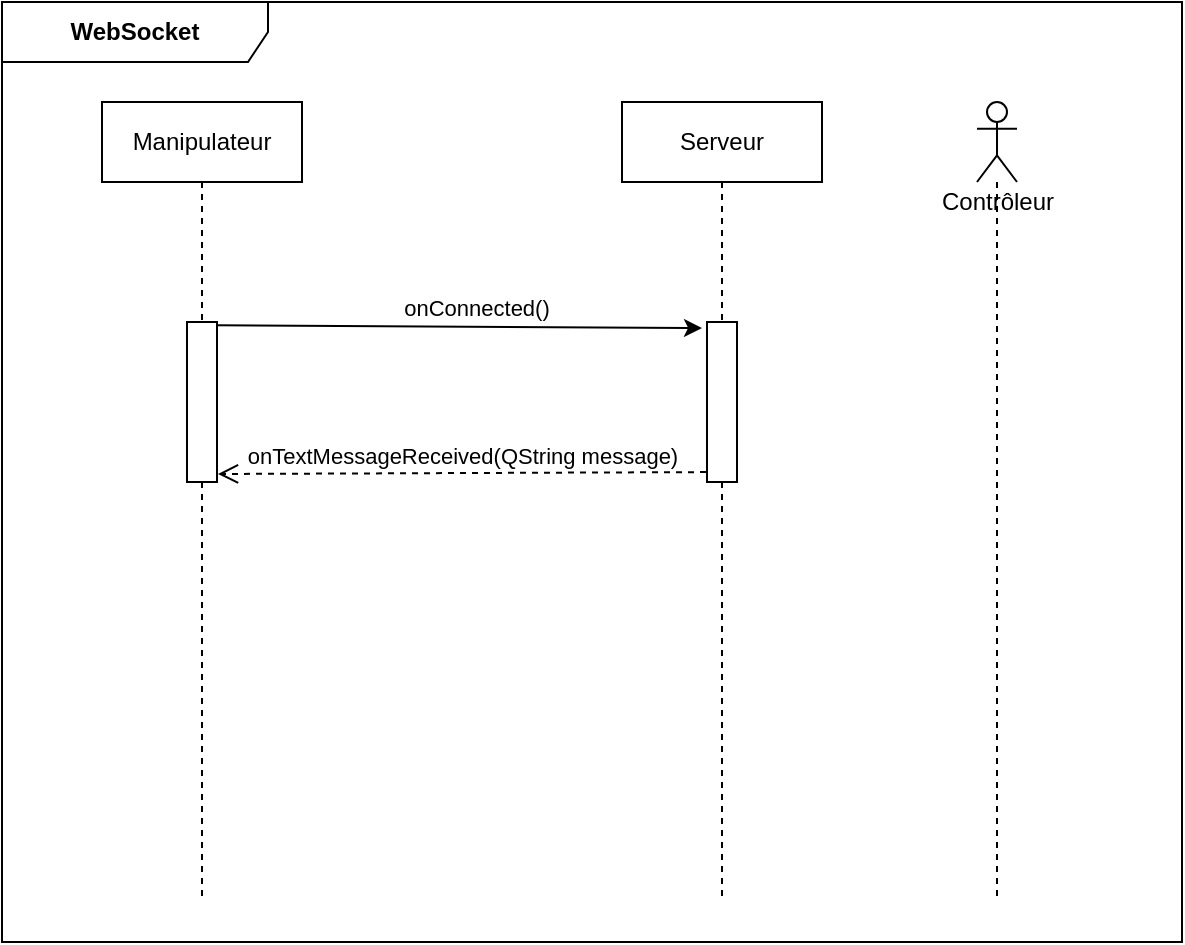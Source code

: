 <mxfile>
    <diagram name="F2-Supervision Statique de l'installation" id="z88T1m1FBh3xSATzvqIN">
        <mxGraphModel dx="871" dy="860" grid="1" gridSize="10" guides="1" tooltips="1" connect="1" arrows="1" fold="1" page="1" pageScale="1" pageWidth="1169" pageHeight="1654" math="0" shadow="0">
            <root>
                <mxCell id="-DkEd10skPge4XHJsvX5-0"/>
                <mxCell id="-DkEd10skPge4XHJsvX5-1" parent="-DkEd10skPge4XHJsvX5-0"/>
                <mxCell id="12" value="WebSocket" style="shape=umlFrame;whiteSpace=wrap;html=1;fontStyle=1;width=133;height=30;" parent="-DkEd10skPge4XHJsvX5-1" vertex="1">
                    <mxGeometry x="240" y="357" width="590" height="470" as="geometry"/>
                </mxCell>
                <mxCell id="13" value="Serveur" style="shape=umlLifeline;perimeter=lifelinePerimeter;whiteSpace=wrap;html=1;container=1;collapsible=0;recursiveResize=0;outlineConnect=0;" parent="-DkEd10skPge4XHJsvX5-1" vertex="1">
                    <mxGeometry x="550" y="407" width="100" height="400" as="geometry"/>
                </mxCell>
                <mxCell id="14" value="" style="html=1;points=[];perimeter=orthogonalPerimeter;" parent="13" vertex="1">
                    <mxGeometry x="42.5" y="110" width="15" height="80" as="geometry"/>
                </mxCell>
                <mxCell id="15" style="edgeStyle=none;html=1;exitX=0.967;exitY=0.021;exitDx=0;exitDy=0;exitPerimeter=0;" parent="-DkEd10skPge4XHJsvX5-1" source="30" edge="1">
                    <mxGeometry relative="1" as="geometry">
                        <mxPoint x="590" y="520" as="targetPoint"/>
                        <mxPoint x="340" y="527" as="sourcePoint"/>
                    </mxGeometry>
                </mxCell>
                <mxCell id="16" value="onConnected()" style="edgeLabel;html=1;align=center;verticalAlign=middle;resizable=0;points=[];" parent="15" vertex="1" connectable="0">
                    <mxGeometry x="0.267" relative="1" as="geometry">
                        <mxPoint x="-24" y="-10" as="offset"/>
                    </mxGeometry>
                </mxCell>
                <mxCell id="19" value="Contrôleur" style="shape=umlLifeline;participant=umlActor;perimeter=lifelinePerimeter;whiteSpace=wrap;html=1;container=1;collapsible=0;recursiveResize=0;verticalAlign=top;spacingTop=36;outlineConnect=0;" parent="-DkEd10skPge4XHJsvX5-1" vertex="1">
                    <mxGeometry x="727.5" y="407" width="20" height="400" as="geometry"/>
                </mxCell>
                <mxCell id="25" value="onTextMessageReceived(QString message)" style="html=1;verticalAlign=bottom;endArrow=open;dashed=1;endSize=8;exitX=-0.033;exitY=0.938;exitDx=0;exitDy=0;exitPerimeter=0;entryX=1.033;entryY=0.95;entryDx=0;entryDy=0;entryPerimeter=0;" parent="-DkEd10skPge4XHJsvX5-1" source="14" edge="1" target="30">
                    <mxGeometry relative="1" as="geometry">
                        <mxPoint x="522.5" y="587" as="sourcePoint"/>
                        <mxPoint x="342.5" y="586" as="targetPoint"/>
                    </mxGeometry>
                </mxCell>
                <mxCell id="29" value="Manipulateur" style="shape=umlLifeline;perimeter=lifelinePerimeter;whiteSpace=wrap;html=1;container=1;collapsible=0;recursiveResize=0;outlineConnect=0;" vertex="1" parent="-DkEd10skPge4XHJsvX5-1">
                    <mxGeometry x="290" y="407" width="100" height="400" as="geometry"/>
                </mxCell>
                <mxCell id="30" value="" style="html=1;points=[];perimeter=orthogonalPerimeter;" vertex="1" parent="29">
                    <mxGeometry x="42.5" y="110" width="15" height="80" as="geometry"/>
                </mxCell>
            </root>
        </mxGraphModel>
    </diagram>
    <diagram name="F3-Paramétrage  des  acquisitions" id="wfFEz17hYYH_lyBxIH3c">
        <mxGraphModel dx="1054" dy="860" grid="1" gridSize="10" guides="1" tooltips="1" connect="1" arrows="1" fold="1" page="1" pageScale="1" pageWidth="1169" pageHeight="1654" math="0" shadow="0">
            <root>
                <mxCell id="lzOD03PupkrUG1BKEeCJ-0"/>
                <mxCell id="lzOD03PupkrUG1BKEeCJ-1" parent="lzOD03PupkrUG1BKEeCJ-0"/>
                <mxCell id="lzOD03PupkrUG1BKEeCJ-2" value="Manipulateur&lt;span style=&quot;color: rgba(0 , 0 , 0 , 0) ; font-family: monospace ; font-size: 0px&quot;&gt;%3CmxGraphModel%3E%3Croot%3E%3CmxCell%20id%3D%220%22%2F%3E%3CmxCell%20id%3D%221%22%20parent%3D%220%22%2F%3E%3CmxCell%20id%3D%222%22%20value%3D%22Manipulateur%22%20style%3D%22html%3D1%3B%22%20vertex%3D%221%22%20parent%3D%221%22%3E%3CmxGeometry%20x%3D%22420%22%20y%3D%22380%22%20width%3D%22110%22%20height%3D%2250%22%20as%3D%22geometry%22%2F%3E%3C%2FmxCell%3E%3C%2Froot%3E%3C%2FmxGraphModel%3E&lt;/span&gt;" style="shape=umlLifeline;perimeter=lifelinePerimeter;whiteSpace=wrap;html=1;container=1;collapsible=0;recursiveResize=0;outlineConnect=0;" parent="lzOD03PupkrUG1BKEeCJ-1" vertex="1">
                    <mxGeometry x="130" y="80" width="100" height="400" as="geometry"/>
                </mxCell>
                <mxCell id="lzOD03PupkrUG1BKEeCJ-3" value="Serveur" style="shape=umlLifeline;perimeter=lifelinePerimeter;whiteSpace=wrap;html=1;container=1;collapsible=0;recursiveResize=0;outlineConnect=0;" parent="lzOD03PupkrUG1BKEeCJ-1" vertex="1">
                    <mxGeometry x="332.5" y="80" width="100" height="400" as="geometry"/>
                </mxCell>
                <mxCell id="lzOD03PupkrUG1BKEeCJ-4" style="edgeStyle=none;html=1;entryX=-0.133;entryY=0;entryDx=0;entryDy=0;entryPerimeter=0;" parent="lzOD03PupkrUG1BKEeCJ-1" source="lzOD03PupkrUG1BKEeCJ-6" target="lzOD03PupkrUG1BKEeCJ-9" edge="1">
                    <mxGeometry relative="1" as="geometry"/>
                </mxCell>
                <mxCell id="lzOD03PupkrUG1BKEeCJ-5" value="Tracé de courbe en direct" style="edgeLabel;html=1;align=center;verticalAlign=middle;resizable=0;points=[];" parent="lzOD03PupkrUG1BKEeCJ-4" vertex="1" connectable="0">
                    <mxGeometry x="0.267" relative="1" as="geometry">
                        <mxPoint x="-24" y="-10" as="offset"/>
                    </mxGeometry>
                </mxCell>
                <mxCell id="lzOD03PupkrUG1BKEeCJ-6" value="" style="html=1;points=[];perimeter=orthogonalPerimeter;" parent="lzOD03PupkrUG1BKEeCJ-1" vertex="1">
                    <mxGeometry x="172.5" y="200" width="15" height="60" as="geometry"/>
                </mxCell>
                <mxCell id="lzOD03PupkrUG1BKEeCJ-7" style="edgeStyle=none;html=1;entryX=-0.067;entryY=-0.017;entryDx=0;entryDy=0;entryPerimeter=0;" parent="lzOD03PupkrUG1BKEeCJ-1" source="lzOD03PupkrUG1BKEeCJ-9" target="lzOD03PupkrUG1BKEeCJ-11" edge="1">
                    <mxGeometry relative="1" as="geometry"/>
                </mxCell>
                <mxCell id="lzOD03PupkrUG1BKEeCJ-8" value="Tracé de courbe en différé" style="edgeLabel;html=1;align=center;verticalAlign=middle;resizable=0;points=[];" parent="lzOD03PupkrUG1BKEeCJ-7" vertex="1" connectable="0">
                    <mxGeometry x="0.011" y="-1" relative="1" as="geometry">
                        <mxPoint y="-10" as="offset"/>
                    </mxGeometry>
                </mxCell>
                <mxCell id="lzOD03PupkrUG1BKEeCJ-9" value="" style="html=1;points=[];perimeter=orthogonalPerimeter;" parent="lzOD03PupkrUG1BKEeCJ-1" vertex="1">
                    <mxGeometry x="375" y="200" width="15" height="60" as="geometry"/>
                </mxCell>
                <mxCell id="lzOD03PupkrUG1BKEeCJ-10" value="Contrôleur" style="shape=umlLifeline;perimeter=lifelinePerimeter;whiteSpace=wrap;html=1;container=1;collapsible=0;recursiveResize=0;outlineConnect=0;" parent="lzOD03PupkrUG1BKEeCJ-1" vertex="1">
                    <mxGeometry x="535" y="80" width="100" height="400" as="geometry"/>
                </mxCell>
                <mxCell id="lzOD03PupkrUG1BKEeCJ-11" value="" style="html=1;points=[];perimeter=orthogonalPerimeter;" parent="lzOD03PupkrUG1BKEeCJ-10" vertex="1">
                    <mxGeometry x="42" y="120" width="15" height="60" as="geometry"/>
                </mxCell>
                <mxCell id="1R4ivwswRMAcgdDHl1Ae-0" value="frame" style="shape=umlFrame;whiteSpace=wrap;html=1;" vertex="1" parent="lzOD03PupkrUG1BKEeCJ-1">
                    <mxGeometry x="80" y="50" width="590" height="470" as="geometry"/>
                </mxCell>
            </root>
        </mxGraphModel>
    </diagram>
    <diagram name="F4-Départ des  acquisitions" id="3F2dgEDn1lEqhEA0DEYk">
        <mxGraphModel dx="1054" dy="860" grid="1" gridSize="10" guides="1" tooltips="1" connect="1" arrows="1" fold="1" page="1" pageScale="1" pageWidth="1169" pageHeight="1654" math="0" shadow="0">
            <root>
                <mxCell id="S_QH7UN9QgYl5U6e4vpw-0"/>
                <mxCell id="S_QH7UN9QgYl5U6e4vpw-1" parent="S_QH7UN9QgYl5U6e4vpw-0"/>
                <mxCell id="S_QH7UN9QgYl5U6e4vpw-2" value="Manipulateur&lt;span style=&quot;color: rgba(0 , 0 , 0 , 0) ; font-family: monospace ; font-size: 0px&quot;&gt;%3CmxGraphModel%3E%3Croot%3E%3CmxCell%20id%3D%220%22%2F%3E%3CmxCell%20id%3D%221%22%20parent%3D%220%22%2F%3E%3CmxCell%20id%3D%222%22%20value%3D%22Manipulateur%22%20style%3D%22html%3D1%3B%22%20vertex%3D%221%22%20parent%3D%221%22%3E%3CmxGeometry%20x%3D%22420%22%20y%3D%22380%22%20width%3D%22110%22%20height%3D%2250%22%20as%3D%22geometry%22%2F%3E%3C%2FmxCell%3E%3C%2Froot%3E%3C%2FmxGraphModel%3E&lt;/span&gt;" style="shape=umlLifeline;perimeter=lifelinePerimeter;whiteSpace=wrap;html=1;container=1;collapsible=0;recursiveResize=0;outlineConnect=0;" parent="S_QH7UN9QgYl5U6e4vpw-1" vertex="1">
                    <mxGeometry x="130" y="80" width="100" height="400" as="geometry"/>
                </mxCell>
                <mxCell id="S_QH7UN9QgYl5U6e4vpw-3" value="Serveur" style="shape=umlLifeline;perimeter=lifelinePerimeter;whiteSpace=wrap;html=1;container=1;collapsible=0;recursiveResize=0;outlineConnect=0;" parent="S_QH7UN9QgYl5U6e4vpw-1" vertex="1">
                    <mxGeometry x="332.5" y="80" width="100" height="400" as="geometry"/>
                </mxCell>
                <mxCell id="S_QH7UN9QgYl5U6e4vpw-4" style="edgeStyle=none;html=1;entryX=-0.133;entryY=0;entryDx=0;entryDy=0;entryPerimeter=0;" parent="S_QH7UN9QgYl5U6e4vpw-1" source="S_QH7UN9QgYl5U6e4vpw-6" target="S_QH7UN9QgYl5U6e4vpw-9" edge="1">
                    <mxGeometry relative="1" as="geometry"/>
                </mxCell>
                <mxCell id="S_QH7UN9QgYl5U6e4vpw-5" value="Tracé de courbe en direct" style="edgeLabel;html=1;align=center;verticalAlign=middle;resizable=0;points=[];" parent="S_QH7UN9QgYl5U6e4vpw-4" vertex="1" connectable="0">
                    <mxGeometry x="0.267" relative="1" as="geometry">
                        <mxPoint x="-24" y="-10" as="offset"/>
                    </mxGeometry>
                </mxCell>
                <mxCell id="S_QH7UN9QgYl5U6e4vpw-6" value="" style="html=1;points=[];perimeter=orthogonalPerimeter;" parent="S_QH7UN9QgYl5U6e4vpw-1" vertex="1">
                    <mxGeometry x="172.5" y="200" width="15" height="60" as="geometry"/>
                </mxCell>
                <mxCell id="S_QH7UN9QgYl5U6e4vpw-7" style="edgeStyle=none;html=1;entryX=-0.067;entryY=-0.017;entryDx=0;entryDy=0;entryPerimeter=0;" parent="S_QH7UN9QgYl5U6e4vpw-1" source="S_QH7UN9QgYl5U6e4vpw-9" target="S_QH7UN9QgYl5U6e4vpw-11" edge="1">
                    <mxGeometry relative="1" as="geometry"/>
                </mxCell>
                <mxCell id="S_QH7UN9QgYl5U6e4vpw-8" value="Tracé de courbe en différé" style="edgeLabel;html=1;align=center;verticalAlign=middle;resizable=0;points=[];" parent="S_QH7UN9QgYl5U6e4vpw-7" vertex="1" connectable="0">
                    <mxGeometry x="0.011" y="-1" relative="1" as="geometry">
                        <mxPoint y="-10" as="offset"/>
                    </mxGeometry>
                </mxCell>
                <mxCell id="S_QH7UN9QgYl5U6e4vpw-9" value="" style="html=1;points=[];perimeter=orthogonalPerimeter;" parent="S_QH7UN9QgYl5U6e4vpw-1" vertex="1">
                    <mxGeometry x="375" y="200" width="15" height="60" as="geometry"/>
                </mxCell>
                <mxCell id="S_QH7UN9QgYl5U6e4vpw-10" value="Contrôleur" style="shape=umlLifeline;perimeter=lifelinePerimeter;whiteSpace=wrap;html=1;container=1;collapsible=0;recursiveResize=0;outlineConnect=0;" parent="S_QH7UN9QgYl5U6e4vpw-1" vertex="1">
                    <mxGeometry x="535" y="80" width="100" height="400" as="geometry"/>
                </mxCell>
                <mxCell id="S_QH7UN9QgYl5U6e4vpw-11" value="" style="html=1;points=[];perimeter=orthogonalPerimeter;" parent="S_QH7UN9QgYl5U6e4vpw-10" vertex="1">
                    <mxGeometry x="42" y="120" width="15" height="60" as="geometry"/>
                </mxCell>
                <mxCell id="qe3mWRnp6sznNqiCBzMn-0" value="frame" style="shape=umlFrame;whiteSpace=wrap;html=1;" vertex="1" parent="S_QH7UN9QgYl5U6e4vpw-1">
                    <mxGeometry x="80" y="50" width="590" height="470" as="geometry"/>
                </mxCell>
            </root>
        </mxGraphModel>
    </diagram>
    <diagram id="3bSosJ3kR_O2IoCudvXi" name="F5-Tracé de  courbes en  direct ">
        <mxGraphModel dx="1054" dy="860" grid="1" gridSize="10" guides="1" tooltips="1" connect="1" arrows="1" fold="1" page="1" pageScale="1" pageWidth="1169" pageHeight="1654" math="0" shadow="0">
            <root>
                <mxCell id="0"/>
                <mxCell id="1" parent="0"/>
                <mxCell id="20" value="Serveur" style="shape=umlLifeline;perimeter=lifelinePerimeter;whiteSpace=wrap;html=1;container=1;collapsible=0;recursiveResize=0;outlineConnect=0;size=40;" parent="1" vertex="1">
                    <mxGeometry x="332.5" y="90" width="100" height="390" as="geometry"/>
                </mxCell>
                <mxCell id="21" style="edgeStyle=none;html=1;entryX=-0.133;entryY=0;entryDx=0;entryDy=0;entryPerimeter=0;" parent="1" source="10" target="11" edge="1">
                    <mxGeometry relative="1" as="geometry"/>
                </mxCell>
                <mxCell id="22" value="Tracé de courbe en direct" style="edgeLabel;html=1;align=center;verticalAlign=middle;resizable=0;points=[];" parent="21" vertex="1" connectable="0">
                    <mxGeometry x="0.267" relative="1" as="geometry">
                        <mxPoint x="-24" y="-10" as="offset"/>
                    </mxGeometry>
                </mxCell>
                <mxCell id="25" style="edgeStyle=none;html=1;entryX=-0.067;entryY=-0.017;entryDx=0;entryDy=0;entryPerimeter=0;" parent="1" source="11" edge="1">
                    <mxGeometry relative="1" as="geometry">
                        <mxPoint x="575.995" y="198.98" as="targetPoint"/>
                    </mxGeometry>
                </mxCell>
                <mxCell id="26" value="Tracé de courbe en différé" style="edgeLabel;html=1;align=center;verticalAlign=middle;resizable=0;points=[];" parent="25" vertex="1" connectable="0">
                    <mxGeometry x="0.011" y="-1" relative="1" as="geometry">
                        <mxPoint y="-10" as="offset"/>
                    </mxGeometry>
                </mxCell>
                <mxCell id="11" value="" style="html=1;points=[];perimeter=orthogonalPerimeter;" parent="1" vertex="1">
                    <mxGeometry x="375" y="200" width="15" height="60" as="geometry"/>
                </mxCell>
                <mxCell id="28" value="Manipulateur" style="shape=umlLifeline;participant=umlActor;perimeter=lifelinePerimeter;whiteSpace=wrap;html=1;container=1;collapsible=0;recursiveResize=0;verticalAlign=top;spacingTop=36;outlineConnect=0;size=50;" parent="1" vertex="1">
                    <mxGeometry x="168.75" y="80" width="22.5" height="400" as="geometry"/>
                </mxCell>
                <mxCell id="10" value="" style="html=1;points=[];perimeter=orthogonalPerimeter;" parent="1" vertex="1">
                    <mxGeometry x="172.5" y="200" width="15" height="60" as="geometry"/>
                </mxCell>
                <mxCell id="35" value="Manipulateur" style="shape=umlLifeline;participant=umlActor;perimeter=lifelinePerimeter;whiteSpace=wrap;html=1;container=1;collapsible=0;recursiveResize=0;verticalAlign=top;spacingTop=36;outlineConnect=0;size=50;" parent="1" vertex="1">
                    <mxGeometry x="573" y="80" width="22.5" height="400" as="geometry"/>
                </mxCell>
                <mxCell id="36" value="" style="html=1;points=[];perimeter=orthogonalPerimeter;" parent="35" vertex="1">
                    <mxGeometry x="3.75" y="120" width="15" height="60" as="geometry"/>
                </mxCell>
                <mxCell id="V-bNA8OkeBlEt1un42Z2-36" value="frame" style="shape=umlFrame;whiteSpace=wrap;html=1;" vertex="1" parent="1">
                    <mxGeometry x="80" y="50" width="590" height="470" as="geometry"/>
                </mxCell>
            </root>
        </mxGraphModel>
    </diagram>
</mxfile>
